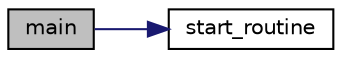 digraph "main"
{
 // LATEX_PDF_SIZE
  edge [fontname="Helvetica",fontsize="10",labelfontname="Helvetica",labelfontsize="10"];
  node [fontname="Helvetica",fontsize="10",shape=record];
  rankdir="LR";
  Node1 [label="main",height=0.2,width=0.4,color="black", fillcolor="grey75", style="filled", fontcolor="black",tooltip=" "];
  Node1 -> Node2 [color="midnightblue",fontsize="10",style="solid",fontname="Helvetica"];
  Node2 [label="start_routine",height=0.2,width=0.4,color="black", fillcolor="white", style="filled",URL="$CheckForPthreads_8cxx.html#a71272c916dba5c5a3901e719357bc5ff",tooltip=" "];
}
